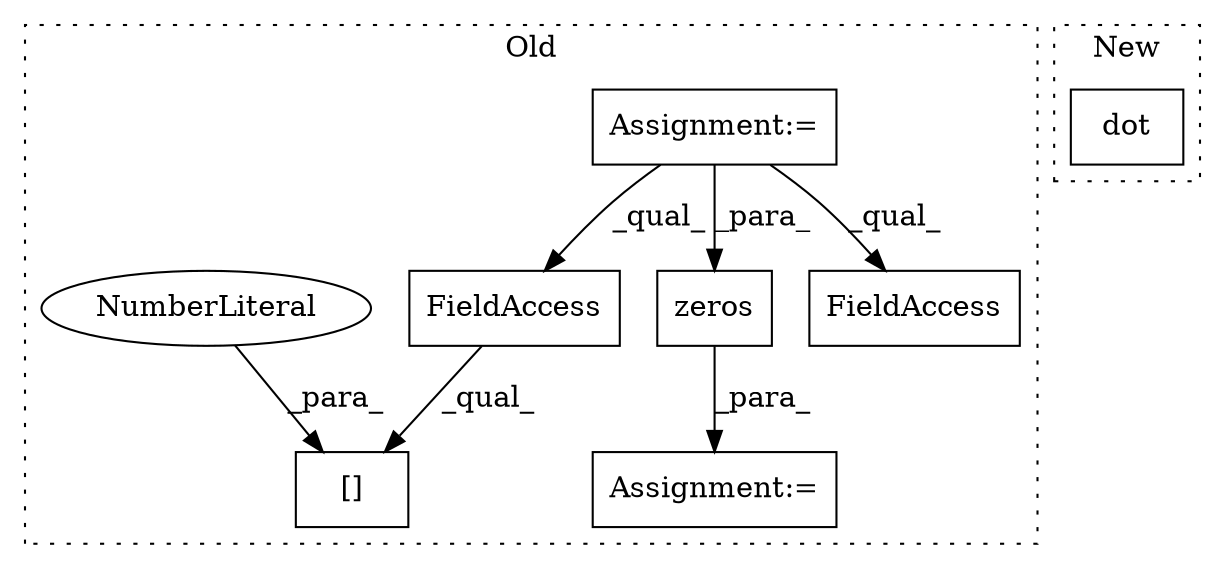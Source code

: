 digraph G {
subgraph cluster0 {
1 [label="zeros" a="32" s="6248,6270" l="6,1" shape="box"];
3 [label="Assignment:=" a="7" s="6241" l="1" shape="box"];
4 [label="Assignment:=" a="7" s="5502" l="1" shape="box"];
5 [label="FieldAccess" a="22" s="6433" l="13" shape="box"];
6 [label="[]" a="2" s="6433,6448" l="14,1" shape="box"];
7 [label="NumberLiteral" a="34" s="6447" l="1" shape="ellipse"];
8 [label="FieldAccess" a="22" s="6254" l="13" shape="box"];
label = "Old";
style="dotted";
}
subgraph cluster1 {
2 [label="dot" a="32" s="6151,6164" l="4,1" shape="box"];
label = "New";
style="dotted";
}
1 -> 3 [label="_para_"];
4 -> 1 [label="_para_"];
4 -> 8 [label="_qual_"];
4 -> 5 [label="_qual_"];
5 -> 6 [label="_qual_"];
7 -> 6 [label="_para_"];
}